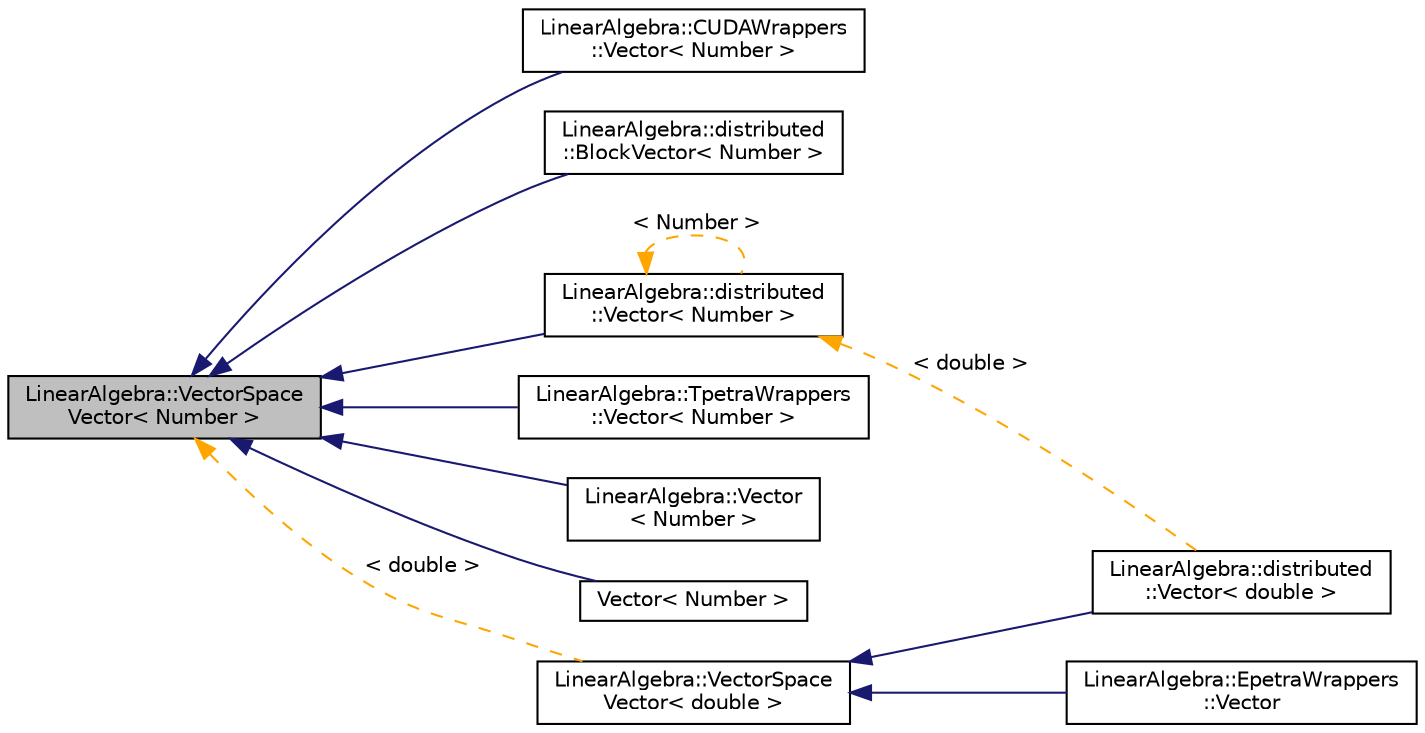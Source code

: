 digraph "LinearAlgebra::VectorSpaceVector&lt; Number &gt;"
{
 // LATEX_PDF_SIZE
  edge [fontname="Helvetica",fontsize="10",labelfontname="Helvetica",labelfontsize="10"];
  node [fontname="Helvetica",fontsize="10",shape=record];
  rankdir="LR";
  Node1 [label="LinearAlgebra::VectorSpace\lVector\< Number \>",height=0.2,width=0.4,color="black", fillcolor="grey75", style="filled", fontcolor="black",tooltip=" "];
  Node1 -> Node2 [dir="back",color="midnightblue",fontsize="10",style="solid",fontname="Helvetica"];
  Node2 [label="LinearAlgebra::CUDAWrappers\l::Vector\< Number \>",height=0.2,width=0.4,color="black", fillcolor="white", style="filled",URL="$classLinearAlgebra_1_1CUDAWrappers_1_1Vector.html",tooltip=" "];
  Node1 -> Node3 [dir="back",color="midnightblue",fontsize="10",style="solid",fontname="Helvetica"];
  Node3 [label="LinearAlgebra::distributed\l::BlockVector\< Number \>",height=0.2,width=0.4,color="black", fillcolor="white", style="filled",URL="$classLinearAlgebra_1_1distributed_1_1BlockVector.html",tooltip=" "];
  Node1 -> Node4 [dir="back",color="midnightblue",fontsize="10",style="solid",fontname="Helvetica"];
  Node4 [label="LinearAlgebra::distributed\l::Vector\< Number \>",height=0.2,width=0.4,color="black", fillcolor="white", style="filled",URL="$classLinearAlgebra_1_1distributed_1_1Vector.html",tooltip=" "];
  Node4 -> Node5 [dir="back",color="orange",fontsize="10",style="dashed",label=" \< double \>" ,fontname="Helvetica"];
  Node5 [label="LinearAlgebra::distributed\l::Vector\< double \>",height=0.2,width=0.4,color="black", fillcolor="white", style="filled",URL="$classLinearAlgebra_1_1distributed_1_1Vector.html",tooltip=" "];
  Node4 -> Node4 [dir="back",color="orange",fontsize="10",style="dashed",label=" \< Number \>" ,fontname="Helvetica"];
  Node1 -> Node6 [dir="back",color="midnightblue",fontsize="10",style="solid",fontname="Helvetica"];
  Node6 [label="LinearAlgebra::TpetraWrappers\l::Vector\< Number \>",height=0.2,width=0.4,color="black", fillcolor="white", style="filled",URL="$classLinearAlgebra_1_1TpetraWrappers_1_1Vector.html",tooltip=" "];
  Node1 -> Node7 [dir="back",color="midnightblue",fontsize="10",style="solid",fontname="Helvetica"];
  Node7 [label="LinearAlgebra::Vector\l\< Number \>",height=0.2,width=0.4,color="black", fillcolor="white", style="filled",URL="$classLinearAlgebra_1_1Vector.html",tooltip=" "];
  Node1 -> Node8 [dir="back",color="midnightblue",fontsize="10",style="solid",fontname="Helvetica"];
  Node8 [label="Vector\< Number \>",height=0.2,width=0.4,color="black", fillcolor="white", style="filled",URL="$classLinearAlgebra_1_1distributed_1_1Vector.html",tooltip=" "];
  Node1 -> Node9 [dir="back",color="orange",fontsize="10",style="dashed",label=" \< double \>" ,fontname="Helvetica"];
  Node9 [label="LinearAlgebra::VectorSpace\lVector\< double \>",height=0.2,width=0.4,color="black", fillcolor="white", style="filled",URL="$classLinearAlgebra_1_1VectorSpaceVector.html",tooltip=" "];
  Node9 -> Node10 [dir="back",color="midnightblue",fontsize="10",style="solid",fontname="Helvetica"];
  Node10 [label="LinearAlgebra::EpetraWrappers\l::Vector",height=0.2,width=0.4,color="black", fillcolor="white", style="filled",URL="$classLinearAlgebra_1_1EpetraWrappers_1_1Vector.html",tooltip=" "];
  Node9 -> Node5 [dir="back",color="midnightblue",fontsize="10",style="solid",fontname="Helvetica"];
}
